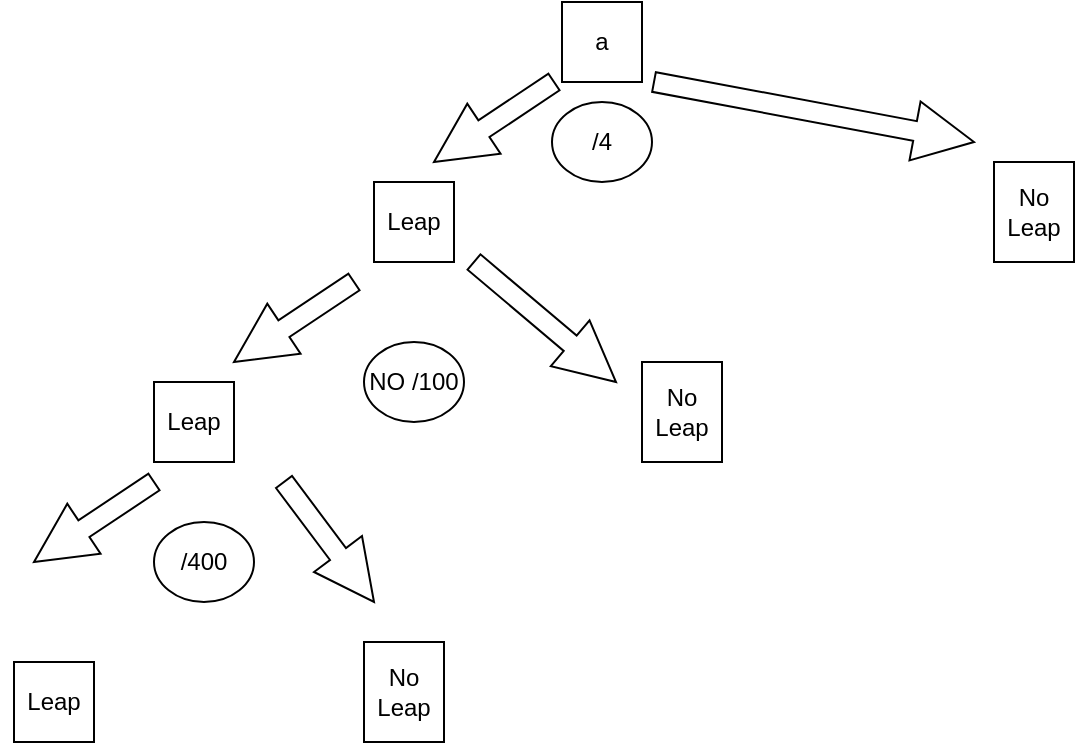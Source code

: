 <mxfile version="15.8.3" type="github">
  <diagram id="tZMxXyEEJOeB-0z-ZRVT" name="Page-1">
    <mxGraphModel dx="1422" dy="762" grid="1" gridSize="10" guides="1" tooltips="1" connect="1" arrows="1" fold="1" page="1" pageScale="1" pageWidth="827" pageHeight="1169" math="0" shadow="0">
      <root>
        <mxCell id="0" />
        <mxCell id="1" parent="0" />
        <mxCell id="sngavp8AJ_Z4mAFyRSde-1" value="a" style="whiteSpace=wrap;html=1;" vertex="1" parent="1">
          <mxGeometry x="394" y="30" width="40" height="40" as="geometry" />
        </mxCell>
        <mxCell id="sngavp8AJ_Z4mAFyRSde-2" value="Leap" style="whiteSpace=wrap;html=1;" vertex="1" parent="1">
          <mxGeometry x="300" y="120" width="40" height="40" as="geometry" />
        </mxCell>
        <mxCell id="sngavp8AJ_Z4mAFyRSde-3" value="No Leap" style="whiteSpace=wrap;html=1;" vertex="1" parent="1">
          <mxGeometry x="610" y="110" width="40" height="50" as="geometry" />
        </mxCell>
        <mxCell id="sngavp8AJ_Z4mAFyRSde-5" value="" style="endArrow=none;html=1;rounded=0;shape=arrow;" edge="1" parent="1">
          <mxGeometry width="50" height="50" relative="1" as="geometry">
            <mxPoint x="390" y="70" as="sourcePoint" />
            <mxPoint x="330" y="110" as="targetPoint" />
          </mxGeometry>
        </mxCell>
        <mxCell id="sngavp8AJ_Z4mAFyRSde-6" value="" style="endArrow=none;html=1;rounded=0;shape=arrow;" edge="1" parent="1">
          <mxGeometry width="50" height="50" relative="1" as="geometry">
            <mxPoint x="440" y="70" as="sourcePoint" />
            <mxPoint x="600" y="100" as="targetPoint" />
          </mxGeometry>
        </mxCell>
        <mxCell id="sngavp8AJ_Z4mAFyRSde-7" value="/4" style="ellipse;whiteSpace=wrap;html=1;" vertex="1" parent="1">
          <mxGeometry x="389" y="80" width="50" height="40" as="geometry" />
        </mxCell>
        <mxCell id="sngavp8AJ_Z4mAFyRSde-8" style="edgeStyle=none;shape=arrow;rounded=0;orthogonalLoop=1;jettySize=auto;html=1;exitX=0;exitY=0.5;exitDx=0;exitDy=0;" edge="1" parent="1" source="sngavp8AJ_Z4mAFyRSde-7" target="sngavp8AJ_Z4mAFyRSde-7">
          <mxGeometry relative="1" as="geometry" />
        </mxCell>
        <mxCell id="sngavp8AJ_Z4mAFyRSde-9" value="NO /100" style="ellipse;whiteSpace=wrap;html=1;" vertex="1" parent="1">
          <mxGeometry x="295" y="200" width="50" height="40" as="geometry" />
        </mxCell>
        <mxCell id="sngavp8AJ_Z4mAFyRSde-10" value="" style="endArrow=none;html=1;rounded=0;shape=arrow;" edge="1" parent="1">
          <mxGeometry width="50" height="50" relative="1" as="geometry">
            <mxPoint x="290" y="170" as="sourcePoint" />
            <mxPoint x="230" y="210" as="targetPoint" />
          </mxGeometry>
        </mxCell>
        <mxCell id="sngavp8AJ_Z4mAFyRSde-11" value="" style="endArrow=none;html=1;rounded=0;shape=arrow;" edge="1" parent="1">
          <mxGeometry width="50" height="50" relative="1" as="geometry">
            <mxPoint x="350" y="160" as="sourcePoint" />
            <mxPoint x="421" y="220" as="targetPoint" />
          </mxGeometry>
        </mxCell>
        <mxCell id="sngavp8AJ_Z4mAFyRSde-12" value="Leap" style="whiteSpace=wrap;html=1;" vertex="1" parent="1">
          <mxGeometry x="190" y="220" width="40" height="40" as="geometry" />
        </mxCell>
        <mxCell id="sngavp8AJ_Z4mAFyRSde-13" value="No Leap" style="whiteSpace=wrap;html=1;" vertex="1" parent="1">
          <mxGeometry x="434" y="210" width="40" height="50" as="geometry" />
        </mxCell>
        <mxCell id="sngavp8AJ_Z4mAFyRSde-14" value="/400" style="ellipse;whiteSpace=wrap;html=1;" vertex="1" parent="1">
          <mxGeometry x="190" y="290" width="50" height="40" as="geometry" />
        </mxCell>
        <mxCell id="sngavp8AJ_Z4mAFyRSde-15" value="Leap" style="whiteSpace=wrap;html=1;" vertex="1" parent="1">
          <mxGeometry x="120" y="360" width="40" height="40" as="geometry" />
        </mxCell>
        <mxCell id="sngavp8AJ_Z4mAFyRSde-16" value="No Leap" style="whiteSpace=wrap;html=1;" vertex="1" parent="1">
          <mxGeometry x="295" y="350" width="40" height="50" as="geometry" />
        </mxCell>
        <mxCell id="sngavp8AJ_Z4mAFyRSde-17" value="" style="endArrow=none;html=1;rounded=0;shape=arrow;" edge="1" parent="1">
          <mxGeometry width="50" height="50" relative="1" as="geometry">
            <mxPoint x="190" y="270" as="sourcePoint" />
            <mxPoint x="130" y="310" as="targetPoint" />
          </mxGeometry>
        </mxCell>
        <mxCell id="sngavp8AJ_Z4mAFyRSde-18" value="" style="endArrow=none;html=1;rounded=0;shape=arrow;" edge="1" parent="1">
          <mxGeometry width="50" height="50" relative="1" as="geometry">
            <mxPoint x="255" y="270" as="sourcePoint" />
            <mxPoint x="300" y="330" as="targetPoint" />
          </mxGeometry>
        </mxCell>
      </root>
    </mxGraphModel>
  </diagram>
</mxfile>
